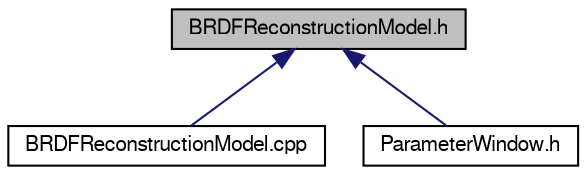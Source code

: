 digraph "BRDFReconstructionModel.h"
{
 // LATEX_PDF_SIZE
  edge [fontname="FreeSans",fontsize="10",labelfontname="FreeSans",labelfontsize="10"];
  node [fontname="FreeSans",fontsize="10",shape=record];
  Node5 [label="BRDFReconstructionModel.h",height=0.2,width=0.4,color="black", fillcolor="grey75", style="filled", fontcolor="black",tooltip=" "];
  Node5 -> Node6 [dir="back",color="midnightblue",fontsize="10",style="solid",fontname="FreeSans"];
  Node6 [label="BRDFReconstructionModel.cpp",height=0.2,width=0.4,color="black", fillcolor="white", style="filled",URL="$_b_r_d_f_reconstruction_model_8cpp.html",tooltip=" "];
  Node5 -> Node7 [dir="back",color="midnightblue",fontsize="10",style="solid",fontname="FreeSans"];
  Node7 [label="ParameterWindow.h",height=0.2,width=0.4,color="black", fillcolor="white", style="filled",URL="$_parameter_window_8h.html",tooltip=" "];
}
